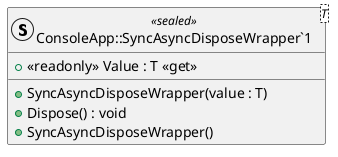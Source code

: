@startuml ConsoleApp::SyncAsyncDisposeWrapper`1
struct ConsoleApp::SyncAsyncDisposeWrapper`1<T> <<sealed>>  {
    + SyncAsyncDisposeWrapper(value : T)
    + <<readonly>> Value : T <<get>>
    + Dispose() : void
    + SyncAsyncDisposeWrapper()
}
@enduml